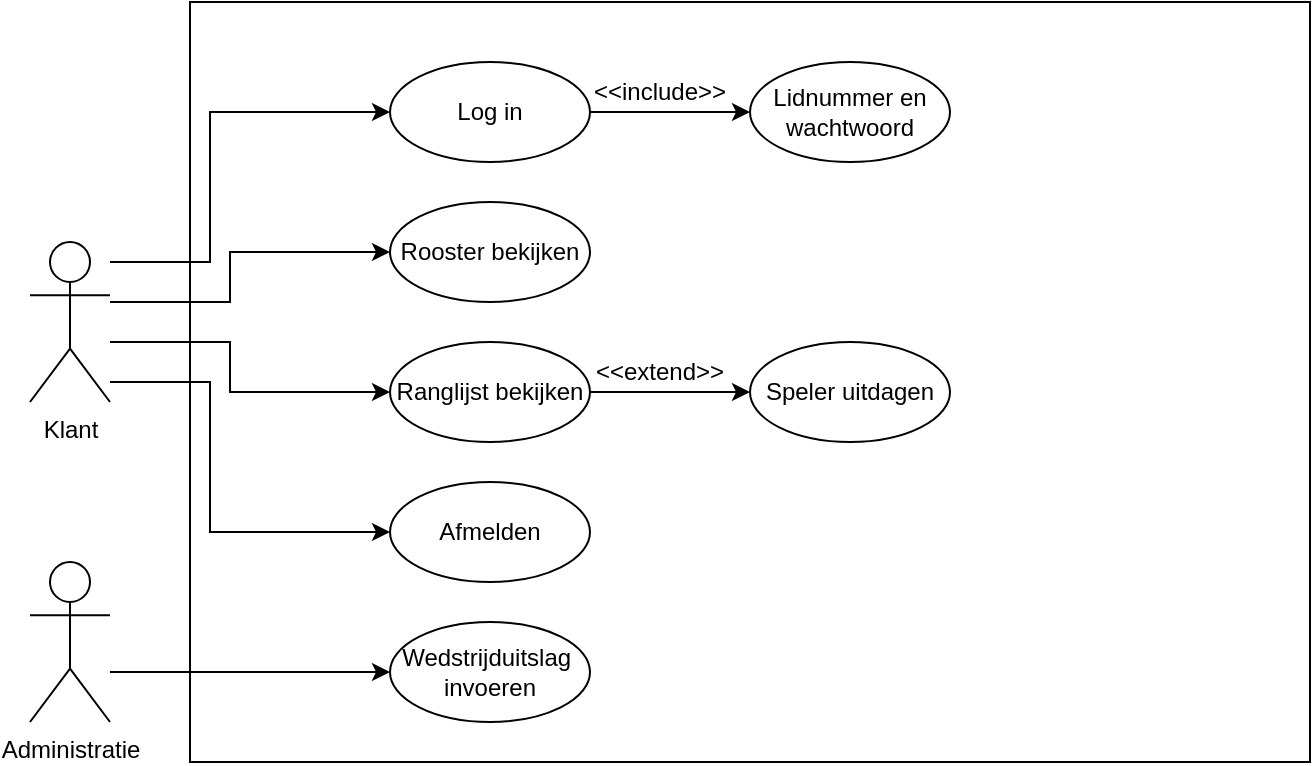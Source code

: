 <mxfile version="24.7.14">
  <diagram name="Pagina-1" id="YbFXXEqsHooE5BMi_B7S">
    <mxGraphModel dx="1290" dy="565" grid="1" gridSize="10" guides="1" tooltips="1" connect="1" arrows="1" fold="1" page="1" pageScale="1" pageWidth="827" pageHeight="1169" math="0" shadow="0">
      <root>
        <mxCell id="0" />
        <mxCell id="1" parent="0" />
        <mxCell id="CPJxvzgiXUTDGn7HIkdh-1" value="&lt;div&gt;&lt;br&gt;&lt;/div&gt;&lt;div&gt;&lt;br&gt;&lt;/div&gt;&lt;div&gt;&lt;br&gt;&lt;/div&gt;" style="rounded=0;whiteSpace=wrap;html=1;" parent="1" vertex="1">
          <mxGeometry x="120" y="40" width="560" height="380" as="geometry" />
        </mxCell>
        <mxCell id="CPJxvzgiXUTDGn7HIkdh-30" style="edgeStyle=orthogonalEdgeStyle;rounded=0;orthogonalLoop=1;jettySize=auto;html=1;entryX=0;entryY=0.5;entryDx=0;entryDy=0;" parent="1" source="CPJxvzgiXUTDGn7HIkdh-4" target="CPJxvzgiXUTDGn7HIkdh-23" edge="1">
          <mxGeometry relative="1" as="geometry">
            <Array as="points">
              <mxPoint x="130" y="170" />
              <mxPoint x="130" y="95" />
            </Array>
          </mxGeometry>
        </mxCell>
        <mxCell id="CPJxvzgiXUTDGn7HIkdh-31" style="edgeStyle=orthogonalEdgeStyle;rounded=0;orthogonalLoop=1;jettySize=auto;html=1;entryX=0;entryY=0.5;entryDx=0;entryDy=0;" parent="1" source="CPJxvzgiXUTDGn7HIkdh-4" target="CPJxvzgiXUTDGn7HIkdh-25" edge="1">
          <mxGeometry relative="1" as="geometry">
            <Array as="points">
              <mxPoint x="130" y="230" />
              <mxPoint x="130" y="305" />
            </Array>
          </mxGeometry>
        </mxCell>
        <mxCell id="CPJxvzgiXUTDGn7HIkdh-32" style="edgeStyle=orthogonalEdgeStyle;rounded=0;orthogonalLoop=1;jettySize=auto;html=1;" parent="1" source="CPJxvzgiXUTDGn7HIkdh-4" target="CPJxvzgiXUTDGn7HIkdh-26" edge="1">
          <mxGeometry relative="1" as="geometry">
            <Array as="points">
              <mxPoint x="140" y="210" />
              <mxPoint x="140" y="235" />
            </Array>
          </mxGeometry>
        </mxCell>
        <mxCell id="CPJxvzgiXUTDGn7HIkdh-33" style="edgeStyle=orthogonalEdgeStyle;rounded=0;orthogonalLoop=1;jettySize=auto;html=1;entryX=0;entryY=0.5;entryDx=0;entryDy=0;" parent="1" source="CPJxvzgiXUTDGn7HIkdh-4" target="CPJxvzgiXUTDGn7HIkdh-24" edge="1">
          <mxGeometry relative="1" as="geometry">
            <Array as="points">
              <mxPoint x="140" y="190" />
              <mxPoint x="140" y="165" />
            </Array>
          </mxGeometry>
        </mxCell>
        <mxCell id="CPJxvzgiXUTDGn7HIkdh-4" value="Klant" style="shape=umlActor;verticalLabelPosition=bottom;verticalAlign=top;html=1;outlineConnect=0;" parent="1" vertex="1">
          <mxGeometry x="40" y="160" width="40" height="80" as="geometry" />
        </mxCell>
        <mxCell id="CPJxvzgiXUTDGn7HIkdh-34" style="edgeStyle=orthogonalEdgeStyle;rounded=0;orthogonalLoop=1;jettySize=auto;html=1;entryX=0;entryY=0.5;entryDx=0;entryDy=0;" parent="1" source="CPJxvzgiXUTDGn7HIkdh-23" target="CPJxvzgiXUTDGn7HIkdh-28" edge="1">
          <mxGeometry relative="1" as="geometry" />
        </mxCell>
        <mxCell id="CPJxvzgiXUTDGn7HIkdh-23" value="Log in" style="ellipse;whiteSpace=wrap;html=1;" parent="1" vertex="1">
          <mxGeometry x="220" y="70" width="100" height="50" as="geometry" />
        </mxCell>
        <mxCell id="CPJxvzgiXUTDGn7HIkdh-24" value="Rooster bekijken" style="ellipse;whiteSpace=wrap;html=1;" parent="1" vertex="1">
          <mxGeometry x="220" y="140" width="100" height="50" as="geometry" />
        </mxCell>
        <mxCell id="CPJxvzgiXUTDGn7HIkdh-25" value="Afmelden" style="ellipse;whiteSpace=wrap;html=1;" parent="1" vertex="1">
          <mxGeometry x="220" y="280" width="100" height="50" as="geometry" />
        </mxCell>
        <mxCell id="CPJxvzgiXUTDGn7HIkdh-35" style="edgeStyle=orthogonalEdgeStyle;rounded=0;orthogonalLoop=1;jettySize=auto;html=1;entryX=0;entryY=0.5;entryDx=0;entryDy=0;" parent="1" source="CPJxvzgiXUTDGn7HIkdh-26" target="CPJxvzgiXUTDGn7HIkdh-27" edge="1">
          <mxGeometry relative="1" as="geometry" />
        </mxCell>
        <mxCell id="CPJxvzgiXUTDGn7HIkdh-26" value="Ranglijst bekijken" style="ellipse;whiteSpace=wrap;html=1;" parent="1" vertex="1">
          <mxGeometry x="220" y="210" width="100" height="50" as="geometry" />
        </mxCell>
        <mxCell id="CPJxvzgiXUTDGn7HIkdh-27" value="Speler uitdagen" style="ellipse;whiteSpace=wrap;html=1;" parent="1" vertex="1">
          <mxGeometry x="400" y="210" width="100" height="50" as="geometry" />
        </mxCell>
        <mxCell id="CPJxvzgiXUTDGn7HIkdh-28" value="Lidnummer en wachtwoord" style="ellipse;whiteSpace=wrap;html=1;" parent="1" vertex="1">
          <mxGeometry x="400" y="70" width="100" height="50" as="geometry" />
        </mxCell>
        <mxCell id="CPJxvzgiXUTDGn7HIkdh-36" value="&amp;lt;&amp;lt;include&amp;gt;&amp;gt;" style="text;html=1;align=center;verticalAlign=middle;whiteSpace=wrap;rounded=0;" parent="1" vertex="1">
          <mxGeometry x="330" y="70" width="50" height="30" as="geometry" />
        </mxCell>
        <mxCell id="CPJxvzgiXUTDGn7HIkdh-37" value="&amp;lt;&amp;lt;extend&amp;gt;&amp;gt;" style="text;html=1;align=center;verticalAlign=middle;whiteSpace=wrap;rounded=0;" parent="1" vertex="1">
          <mxGeometry x="330" y="210" width="50" height="30" as="geometry" />
        </mxCell>
        <mxCell id="CPJxvzgiXUTDGn7HIkdh-38" value="Wedstrijduitslag&amp;nbsp;&lt;div&gt;&lt;span style=&quot;background-color: initial;&quot;&gt;invoeren&lt;/span&gt;&lt;/div&gt;" style="ellipse;whiteSpace=wrap;html=1;" parent="1" vertex="1">
          <mxGeometry x="220" y="350" width="100" height="50" as="geometry" />
        </mxCell>
        <mxCell id="CPJxvzgiXUTDGn7HIkdh-44" style="edgeStyle=orthogonalEdgeStyle;rounded=0;orthogonalLoop=1;jettySize=auto;html=1;entryX=0;entryY=0.5;entryDx=0;entryDy=0;" parent="1" source="CPJxvzgiXUTDGn7HIkdh-39" target="CPJxvzgiXUTDGn7HIkdh-38" edge="1">
          <mxGeometry relative="1" as="geometry">
            <Array as="points">
              <mxPoint x="120" y="375" />
              <mxPoint x="120" y="375" />
            </Array>
          </mxGeometry>
        </mxCell>
        <mxCell id="CPJxvzgiXUTDGn7HIkdh-39" value="Administratie" style="shape=umlActor;verticalLabelPosition=bottom;verticalAlign=top;html=1;outlineConnect=0;" parent="1" vertex="1">
          <mxGeometry x="40" y="320" width="40" height="80" as="geometry" />
        </mxCell>
      </root>
    </mxGraphModel>
  </diagram>
</mxfile>
